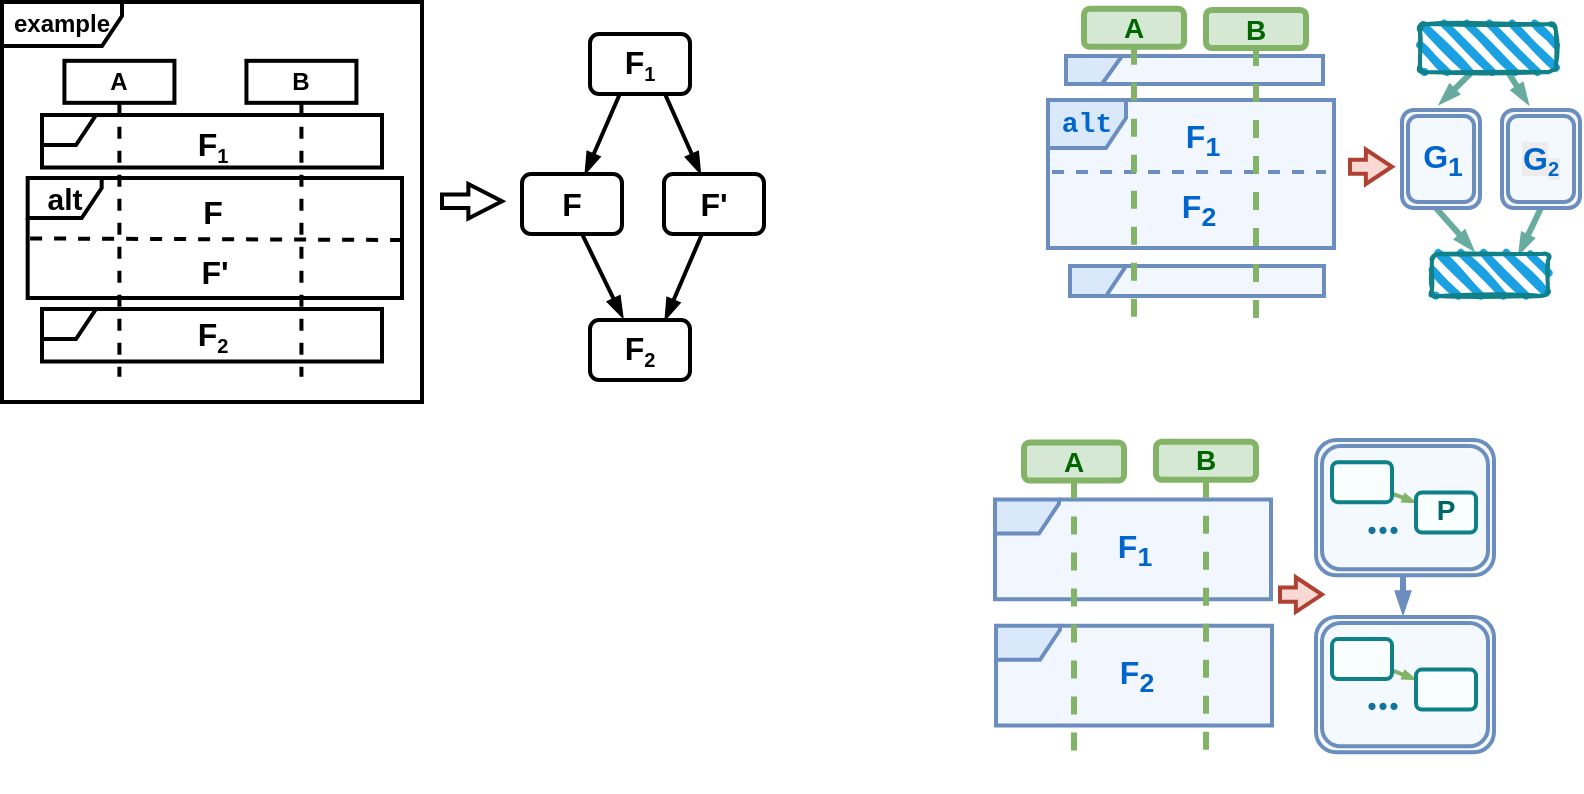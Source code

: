 <mxfile version="27.0.6">
  <diagram name="第 1 页" id="J42jCB9UJMY3eW4XFR9J">
    <mxGraphModel dx="1165" dy="718" grid="0" gridSize="10" guides="1" tooltips="1" connect="1" arrows="1" fold="1" page="1" pageScale="1" pageWidth="1169" pageHeight="1654" math="0" shadow="0">
      <root>
        <mxCell id="0" />
        <mxCell id="1" parent="0" />
        <mxCell id="jmN3flxoSIEHDAtT39DZ-45" style="rounded=0;orthogonalLoop=1;jettySize=auto;html=1;exitX=0.297;exitY=1.004;exitDx=0;exitDy=0;endArrow=blockThin;endFill=1;fontStyle=1;strokeWidth=2;exitPerimeter=0;" parent="1" source="jmN3flxoSIEHDAtT39DZ-205" target="jmN3flxoSIEHDAtT39DZ-18" edge="1">
          <mxGeometry relative="1" as="geometry">
            <mxPoint x="346.444" y="83.556" as="sourcePoint" />
          </mxGeometry>
        </mxCell>
        <mxCell id="jmN3flxoSIEHDAtT39DZ-46" style="rounded=0;orthogonalLoop=1;jettySize=auto;html=1;exitX=0.75;exitY=1;exitDx=0;exitDy=0;endArrow=blockThin;endFill=1;fontStyle=1;strokeWidth=2;" parent="1" source="jmN3flxoSIEHDAtT39DZ-205" target="jmN3flxoSIEHDAtT39DZ-19" edge="1">
          <mxGeometry relative="1" as="geometry">
            <mxPoint x="377.556" y="83.556" as="sourcePoint" />
          </mxGeometry>
        </mxCell>
        <mxCell id="jmN3flxoSIEHDAtT39DZ-48" style="rounded=0;orthogonalLoop=1;jettySize=auto;html=1;exitX=0.605;exitY=1.016;exitDx=0;exitDy=0;exitPerimeter=0;endArrow=blockThin;endFill=1;fontStyle=1;strokeWidth=2;entryX=0.331;entryY=-0.03;entryDx=0;entryDy=0;entryPerimeter=0;" parent="1" source="jmN3flxoSIEHDAtT39DZ-18" target="jmN3flxoSIEHDAtT39DZ-206" edge="1">
          <mxGeometry relative="1" as="geometry">
            <mxPoint x="335" y="173" as="sourcePoint" />
            <mxPoint x="350" y="243" as="targetPoint" />
          </mxGeometry>
        </mxCell>
        <mxCell id="jmN3flxoSIEHDAtT39DZ-18" value="&lt;span style=&quot;font-size: 16px; text-wrap: nowrap;&quot;&gt;F&lt;/span&gt;" style="rounded=1;whiteSpace=wrap;html=1;fontStyle=1;strokeWidth=2;" parent="1" vertex="1">
          <mxGeometry x="300" y="146" width="50" height="30" as="geometry" />
        </mxCell>
        <mxCell id="jmN3flxoSIEHDAtT39DZ-19" value="&lt;span style=&quot;font-size: 16px;&quot;&gt;F&#39;&lt;/span&gt;" style="rounded=1;whiteSpace=wrap;html=1;fontStyle=1;strokeWidth=2;" parent="1" vertex="1">
          <mxGeometry x="371" y="146" width="50" height="30" as="geometry" />
        </mxCell>
        <mxCell id="jmN3flxoSIEHDAtT39DZ-49" style="rounded=0;orthogonalLoop=1;jettySize=auto;html=1;entryX=0.75;entryY=0;entryDx=0;entryDy=0;endArrow=blockThin;endFill=1;fontStyle=1;strokeWidth=2;" parent="1" target="jmN3flxoSIEHDAtT39DZ-206" edge="1">
          <mxGeometry relative="1" as="geometry">
            <mxPoint x="390" y="176" as="sourcePoint" />
            <mxPoint x="375.012" y="242.276" as="targetPoint" />
          </mxGeometry>
        </mxCell>
        <mxCell id="jmN3flxoSIEHDAtT39DZ-205" value="&lt;span style=&quot;text-wrap: nowrap; font-size: 16px;&quot;&gt;F&lt;/span&gt;&lt;sub style=&quot;text-wrap: nowrap;&quot;&gt;1&lt;/sub&gt;" style="rounded=1;whiteSpace=wrap;html=1;fontStyle=1;strokeWidth=2;" parent="1" vertex="1">
          <mxGeometry x="334" y="76" width="50" height="30" as="geometry" />
        </mxCell>
        <mxCell id="jmN3flxoSIEHDAtT39DZ-206" value="&lt;span style=&quot;font-size: 16px;&quot;&gt;F&lt;/span&gt;&lt;sub&gt;2&lt;/sub&gt;" style="rounded=1;whiteSpace=wrap;html=1;fontStyle=1;strokeWidth=2;" parent="1" vertex="1">
          <mxGeometry x="334" y="219" width="50" height="30" as="geometry" />
        </mxCell>
        <mxCell id="jmN3flxoSIEHDAtT39DZ-207" value="" style="html=1;shadow=0;dashed=0;align=center;verticalAlign=middle;shape=mxgraph.arrows2.arrow;dy=0.61;dx=16.82;notch=0;strokeWidth=2;" parent="1" vertex="1">
          <mxGeometry x="260" y="151" width="30" height="17.25" as="geometry" />
        </mxCell>
        <mxCell id="jmN3flxoSIEHDAtT39DZ-208" value="" style="group" parent="1" vertex="1" connectable="0">
          <mxGeometry x="40" y="60" width="210" height="200" as="geometry" />
        </mxCell>
        <mxCell id="jmN3flxoSIEHDAtT39DZ-1" value="A" style="shape=umlLifeline;perimeter=lifelinePerimeter;whiteSpace=wrap;html=1;container=0;dropTarget=0;collapsible=0;recursiveResize=0;outlineConnect=0;portConstraint=eastwest;newEdgeStyle={&quot;curved&quot;:0,&quot;rounded&quot;:0};size=21;fontStyle=1;strokeWidth=2;" parent="jmN3flxoSIEHDAtT39DZ-208" vertex="1">
          <mxGeometry x="31.214" y="29.408" width="55" height="158" as="geometry" />
        </mxCell>
        <mxCell id="jmN3flxoSIEHDAtT39DZ-3" value="&lt;font style=&quot;font-size: 15px;&quot;&gt;alt&lt;/font&gt;" style="shape=umlFrame;whiteSpace=wrap;html=1;pointerEvents=0;width=37;height=20;container=0;fontStyle=1;strokeWidth=2;" parent="jmN3flxoSIEHDAtT39DZ-208" vertex="1">
          <mxGeometry x="12.84" y="88" width="187.16" height="60" as="geometry" />
        </mxCell>
        <mxCell id="jmN3flxoSIEHDAtT39DZ-4" value="example" style="shape=umlFrame;whiteSpace=wrap;html=1;pointerEvents=0;width=60;height=22;container=0;fontStyle=1;strokeWidth=2;" parent="jmN3flxoSIEHDAtT39DZ-208" vertex="1">
          <mxGeometry width="210" height="200" as="geometry" />
        </mxCell>
        <mxCell id="jmN3flxoSIEHDAtT39DZ-8" value="&lt;span style=&quot;font-size: 16px;&quot;&gt;F&#39;&lt;/span&gt;" style="text;html=1;align=center;verticalAlign=middle;resizable=0;points=[];autosize=1;strokeColor=none;fillColor=none;container=0;fontStyle=1;strokeWidth=2;" parent="jmN3flxoSIEHDAtT39DZ-208" vertex="1">
          <mxGeometry x="86.419" y="119.997" width="40" height="30" as="geometry" />
        </mxCell>
        <mxCell id="jmN3flxoSIEHDAtT39DZ-9" value="&lt;span style=&quot;font-size: 16px;&quot;&gt;F&lt;/span&gt;" style="text;html=1;align=center;verticalAlign=middle;resizable=0;points=[];autosize=1;strokeColor=none;fillColor=none;container=0;fontStyle=1;strokeWidth=2;" parent="jmN3flxoSIEHDAtT39DZ-208" vertex="1">
          <mxGeometry x="90.002" y="89.999" width="30" height="30" as="geometry" />
        </mxCell>
        <mxCell id="jmN3flxoSIEHDAtT39DZ-15" value="" style="endArrow=none;dashed=1;html=1;rounded=0;entryX=1.005;entryY=0.536;entryDx=0;entryDy=0;entryPerimeter=0;fontStyle=1;strokeWidth=2;" parent="jmN3flxoSIEHDAtT39DZ-208" edge="1">
          <mxGeometry width="50" height="50" relative="1" as="geometry">
            <mxPoint x="14.06" y="118.22" as="sourcePoint" />
            <mxPoint x="200.001" y="118.996" as="targetPoint" />
            <Array as="points" />
          </mxGeometry>
        </mxCell>
        <mxCell id="jmN3flxoSIEHDAtT39DZ-63" value="B" style="shape=umlLifeline;perimeter=lifelinePerimeter;whiteSpace=wrap;html=1;container=0;dropTarget=0;collapsible=0;recursiveResize=0;outlineConnect=0;portConstraint=eastwest;newEdgeStyle={&quot;curved&quot;:0,&quot;rounded&quot;:0};size=21;fontStyle=1;strokeWidth=2;" parent="jmN3flxoSIEHDAtT39DZ-208" vertex="1">
          <mxGeometry x="122.214" y="29.408" width="55" height="158" as="geometry" />
        </mxCell>
        <mxCell id="jmN3flxoSIEHDAtT39DZ-197" value="" style="shape=umlFrame;whiteSpace=wrap;html=1;pointerEvents=0;width=27;height=15;fontStyle=1;strokeWidth=2;container=0;" parent="jmN3flxoSIEHDAtT39DZ-208" vertex="1">
          <mxGeometry x="20" y="56.5" width="170" height="26.25" as="geometry" />
        </mxCell>
        <mxCell id="jmN3flxoSIEHDAtT39DZ-198" value="&lt;span style=&quot;font-size: 16px;&quot;&gt;F&lt;/span&gt;&lt;sub&gt;1&lt;/sub&gt;" style="text;html=1;align=center;verticalAlign=middle;resizable=0;points=[];autosize=1;strokeColor=none;fillColor=none;fontStyle=1;strokeWidth=2;container=0;" parent="jmN3flxoSIEHDAtT39DZ-208" vertex="1">
          <mxGeometry x="85.003" y="56.5" width="40" height="30" as="geometry" />
        </mxCell>
        <mxCell id="jmN3flxoSIEHDAtT39DZ-203" value="" style="shape=umlFrame;whiteSpace=wrap;html=1;pointerEvents=0;width=27;height=15;fontStyle=1;strokeWidth=2;container=0;" parent="jmN3flxoSIEHDAtT39DZ-208" vertex="1">
          <mxGeometry x="20" y="153.5" width="170" height="26.25" as="geometry" />
        </mxCell>
        <mxCell id="jmN3flxoSIEHDAtT39DZ-204" value="&lt;span style=&quot;text-wrap: wrap; font-size: 16px;&quot;&gt;F&lt;/span&gt;&lt;sub style=&quot;text-wrap: wrap;&quot;&gt;2&lt;/sub&gt;" style="text;html=1;align=center;verticalAlign=middle;resizable=0;points=[];autosize=1;strokeColor=none;fillColor=none;fontStyle=1;strokeWidth=2;container=0;" parent="jmN3flxoSIEHDAtT39DZ-208" vertex="1">
          <mxGeometry x="85.0" y="151.5" width="40" height="30" as="geometry" />
        </mxCell>
        <mxCell id="V5-fCThoaU2yFLuAPiFI-210" style="rounded=0;orthogonalLoop=1;jettySize=auto;html=1;strokeColor=light-dark(#67AB9F,#EDEDED);endArrow=blockThin;endFill=1;endSize=3;strokeWidth=3;exitX=0.649;exitY=1.013;exitDx=0;exitDy=0;exitPerimeter=0;entryX=0.154;entryY=-0.021;entryDx=0;entryDy=0;entryPerimeter=0;" parent="1" source="V5-fCThoaU2yFLuAPiFI-213" edge="1">
          <mxGeometry relative="1" as="geometry">
            <mxPoint x="796" y="105.01" as="sourcePoint" />
            <mxPoint x="803.117" y="110.99" as="targetPoint" />
          </mxGeometry>
        </mxCell>
        <mxCell id="V5-fCThoaU2yFLuAPiFI-211" style="rounded=0;orthogonalLoop=1;jettySize=auto;html=1;strokeWidth=3;endArrow=none;endFill=0;endSize=3;strokeColor=light-dark(#68ab9f, #ededed);entryX=0.5;entryY=1;entryDx=0;entryDy=0;startSize=3;startArrow=blockThin;startFill=1;exitX=0.75;exitY=0;exitDx=0;exitDy=0;" parent="1" target="GaHzpM4fAptvl9YNOWmT-26" edge="1" source="V5-fCThoaU2yFLuAPiFI-215">
          <mxGeometry relative="1" as="geometry">
            <mxPoint x="803.75" y="184.16" as="sourcePoint" />
            <mxPoint x="820.667" y="164.82" as="targetPoint" />
          </mxGeometry>
        </mxCell>
        <mxCell id="V5-fCThoaU2yFLuAPiFI-212" style="rounded=0;orthogonalLoop=1;jettySize=auto;html=1;strokeColor=light-dark(#67AB9F,#EDEDED);endArrow=blockThin;endFill=1;endSize=3;strokeWidth=3;exitX=0.348;exitY=1.005;exitDx=0;exitDy=0;exitPerimeter=0;entryX=0.636;entryY=-0.016;entryDx=0;entryDy=0;entryPerimeter=0;" parent="1" edge="1">
          <mxGeometry relative="1" as="geometry">
            <mxPoint x="775.84" y="94.15" as="sourcePoint" />
            <mxPoint x="758.88" y="110.921" as="targetPoint" />
          </mxGeometry>
        </mxCell>
        <mxCell id="V5-fCThoaU2yFLuAPiFI-213" value="" style="rounded=1;whiteSpace=wrap;html=1;strokeWidth=2;fillWeight=4;hachureGap=8;hachureAngle=45;fillColor=#1ba1e2;sketch=1;strokeColor=light-dark(#108089, #ededed);" parent="1" vertex="1">
          <mxGeometry x="749" y="71.01" width="68" height="24" as="geometry" />
        </mxCell>
        <mxCell id="V5-fCThoaU2yFLuAPiFI-214" style="rounded=0;orthogonalLoop=1;jettySize=auto;html=1;strokeWidth=3;endArrow=none;endFill=0;endSize=3;strokeColor=light-dark(#68ab9f, #ededed);startSize=3;startArrow=blockThin;startFill=1;entryX=0.75;entryY=1;entryDx=0;entryDy=0;" parent="1" edge="1">
          <mxGeometry relative="1" as="geometry">
            <mxPoint x="757" y="163.0" as="targetPoint" />
            <mxPoint x="775.75" y="184.16" as="sourcePoint" />
          </mxGeometry>
        </mxCell>
        <mxCell id="V5-fCThoaU2yFLuAPiFI-215" value="" style="rounded=1;whiteSpace=wrap;html=1;strokeWidth=2;fillWeight=4;hachureGap=8;hachureAngle=45;fillColor=#1ba1e2;sketch=1;strokeColor=light-dark(#108089, #ededed);" parent="1" vertex="1">
          <mxGeometry x="755" y="186" width="58" height="21" as="geometry" />
        </mxCell>
        <mxCell id="V5-fCThoaU2yFLuAPiFI-234" value="" style="group" parent="1" vertex="1" connectable="0">
          <mxGeometry x="538" y="64" width="186" height="175.42" as="geometry" />
        </mxCell>
        <mxCell id="V5-fCThoaU2yFLuAPiFI-235" value="" style="shape=umlFrame;whiteSpace=wrap;html=1;pointerEvents=0;width=28;height=15;fillColor=#dae8fc;strokeColor=#6c8ebf;fillStyle=auto;shadow=0;strokeWidth=2;swimlaneFillColor=light-dark(#F2F7FF,#002813);" parent="V5-fCThoaU2yFLuAPiFI-234" vertex="1">
          <mxGeometry x="36" y="128.0" width="127" height="15.0" as="geometry" />
        </mxCell>
        <mxCell id="V5-fCThoaU2yFLuAPiFI-205" value="" style="group" parent="V5-fCThoaU2yFLuAPiFI-234" vertex="1" connectable="0">
          <mxGeometry x="16" y="42.0" width="169" height="82.62" as="geometry" />
        </mxCell>
        <mxCell id="V5-fCThoaU2yFLuAPiFI-206" value="&lt;font face=&quot;Courier New&quot; style=&quot;color: light-dark(rgb(0, 103, 204), rgb(237, 237, 237)); font-size: 14px;&quot;&gt;&lt;b style=&quot;&quot;&gt;alt&lt;/b&gt;&lt;/font&gt;" style="shape=umlFrame;whiteSpace=wrap;html=1;pointerEvents=0;width=39;height=24;fillColor=#dae8fc;strokeColor=#6c8ebf;fillStyle=auto;shadow=0;strokeWidth=2;swimlaneFillColor=light-dark(#F2F7FF,#002813);" parent="V5-fCThoaU2yFLuAPiFI-205" vertex="1">
          <mxGeometry x="9" y="3.0" width="143" height="74.0" as="geometry" />
        </mxCell>
        <mxCell id="V5-fCThoaU2yFLuAPiFI-207" value="&lt;span style=&quot;font-size: 16px;&quot;&gt;&lt;font style=&quot;color: rgb(0, 102, 204);&quot;&gt;F&lt;sub style=&quot;&quot;&gt;1&lt;/sub&gt;&lt;/font&gt;&lt;/span&gt;" style="text;html=1;align=center;verticalAlign=middle;resizable=0;points=[];autosize=1;strokeColor=none;fillColor=none;fontStyle=1;strokeWidth=2;container=0;" parent="V5-fCThoaU2yFLuAPiFI-205" vertex="1">
          <mxGeometry x="68.995" y="5.896" width="35" height="34" as="geometry" />
        </mxCell>
        <mxCell id="V5-fCThoaU2yFLuAPiFI-208" value="" style="endArrow=none;dashed=1;html=1;rounded=0;fontStyle=1;strokeWidth=2;strokeColor=light-dark(#6c8ebf, #ededed);" parent="V5-fCThoaU2yFLuAPiFI-205" edge="1">
          <mxGeometry width="50" height="50" relative="1" as="geometry">
            <mxPoint x="11" y="39.0" as="sourcePoint" />
            <mxPoint x="148" y="39.0" as="targetPoint" />
            <Array as="points" />
          </mxGeometry>
        </mxCell>
        <mxCell id="V5-fCThoaU2yFLuAPiFI-209" value="&lt;span style=&quot;font-size: 16px;&quot;&gt;&lt;font style=&quot;color: rgb(0, 102, 204);&quot;&gt;F&lt;sub style=&quot;&quot;&gt;2&lt;/sub&gt;&lt;/font&gt;&lt;/span&gt;" style="text;html=1;align=center;verticalAlign=middle;resizable=0;points=[];autosize=1;strokeColor=none;fillColor=none;fontStyle=1;strokeWidth=2;container=0;" parent="V5-fCThoaU2yFLuAPiFI-205" vertex="1">
          <mxGeometry x="66.933" y="41.466" width="35" height="34" as="geometry" />
        </mxCell>
        <mxCell id="V5-fCThoaU2yFLuAPiFI-236" value="" style="shape=umlFrame;whiteSpace=wrap;html=1;pointerEvents=0;width=28;height=15;fillColor=#dae8fc;strokeColor=#6c8ebf;fillStyle=auto;shadow=0;strokeWidth=2;swimlaneFillColor=light-dark(#F2F7FF,#002813);" parent="V5-fCThoaU2yFLuAPiFI-234" vertex="1">
          <mxGeometry x="34" y="23.0" width="128.5" height="14.0" as="geometry" />
        </mxCell>
        <mxCell id="V5-fCThoaU2yFLuAPiFI-237" value="&lt;font face=&quot;Helvetica&quot; style=&quot;color: rgb(0, 102, 0); font-size: 14px;&quot;&gt;&lt;b style=&quot;&quot;&gt;A&lt;/b&gt;&lt;/font&gt;" style="shape=umlLifeline;perimeter=lifelinePerimeter;whiteSpace=wrap;html=1;container=1;dropTarget=0;collapsible=0;recursiveResize=0;outlineConnect=0;portConstraint=eastwest;newEdgeStyle={&quot;curved&quot;:0,&quot;rounded&quot;:0};size=19;fillColor=#d5e8d4;strokeColor=#82b366;strokeWidth=3;rounded=1;shadow=0;" parent="V5-fCThoaU2yFLuAPiFI-234" vertex="1">
          <mxGeometry x="43" y="-0.58" width="50" height="157" as="geometry" />
        </mxCell>
        <mxCell id="V5-fCThoaU2yFLuAPiFI-238" value="&lt;font face=&quot;Helvetica&quot; style=&quot;color: rgb(0, 102, 0); font-size: 14px;&quot;&gt;&lt;b style=&quot;&quot;&gt;B&lt;/b&gt;&lt;/font&gt;" style="shape=umlLifeline;perimeter=lifelinePerimeter;whiteSpace=wrap;html=1;container=1;dropTarget=0;collapsible=0;recursiveResize=0;outlineConnect=0;portConstraint=eastwest;newEdgeStyle={&quot;curved&quot;:0,&quot;rounded&quot;:0};size=19;fillColor=#d5e8d4;strokeColor=#82b366;strokeWidth=3;rounded=1;shadow=0;" parent="V5-fCThoaU2yFLuAPiFI-234" vertex="1">
          <mxGeometry x="104" width="50" height="157.0" as="geometry" />
        </mxCell>
        <mxCell id="V5-fCThoaU2yFLuAPiFI-239" value="" style="html=1;shadow=0;dashed=0;align=center;verticalAlign=middle;shape=mxgraph.arrows2.arrow;dy=0.59;dx=13.07;notch=0;strokeWidth=2;fillColor=#fad9d5;strokeColor=#ae4132;" parent="1" vertex="1">
          <mxGeometry x="714" y="133.75" width="21" height="17.25" as="geometry" />
        </mxCell>
        <mxCell id="GaHzpM4fAptvl9YNOWmT-1" value="" style="edgeStyle=orthogonalEdgeStyle;rounded=0;orthogonalLoop=1;jettySize=auto;html=1;exitX=0.75;exitY=1;exitDx=0;exitDy=0;entryX=0.5;entryY=0;entryDx=0;entryDy=0;endArrow=blockThin;endFill=1;strokeWidth=3;strokeColor=light-dark(#6c8ebf, #EDEDED);endSize=4;" edge="1" parent="1">
          <mxGeometry relative="1" as="geometry">
            <mxPoint x="739" y="338.78" as="sourcePoint" />
            <mxPoint x="740.5" y="365.96" as="targetPoint" />
          </mxGeometry>
        </mxCell>
        <mxCell id="GaHzpM4fAptvl9YNOWmT-2" value="" style="html=1;shadow=0;dashed=0;align=center;verticalAlign=middle;shape=mxgraph.arrows2.arrow;dy=0.59;dx=13.07;notch=0;strokeWidth=2;fillColor=#fad9d5;strokeColor=#ae4132;" vertex="1" parent="1">
          <mxGeometry x="679" y="347.66" width="21" height="17.25" as="geometry" />
        </mxCell>
        <mxCell id="GaHzpM4fAptvl9YNOWmT-3" value="" style="shape=ext;double=1;rounded=1;whiteSpace=wrap;html=1;fillColor=#F4F9FF;strokeColor=#6c8ebf;strokeWidth=2;" vertex="1" parent="1">
          <mxGeometry x="697" y="279" width="89" height="67.66" as="geometry" />
        </mxCell>
        <mxCell id="GaHzpM4fAptvl9YNOWmT-4" style="rounded=0;orthogonalLoop=1;jettySize=auto;html=1;entryX=0;entryY=0.25;entryDx=0;entryDy=0;endArrow=blockThin;endFill=1;strokeWidth=2;endSize=2;strokeColor=light-dark(#82b366, #319eff);" edge="1" parent="1" source="GaHzpM4fAptvl9YNOWmT-6" target="GaHzpM4fAptvl9YNOWmT-7">
          <mxGeometry relative="1" as="geometry">
            <mxPoint x="730" y="327.85" as="targetPoint" />
          </mxGeometry>
        </mxCell>
        <mxCell id="GaHzpM4fAptvl9YNOWmT-5" value="&lt;b&gt;&lt;font style=&quot;font-size: 22px;&quot; face=&quot;Comic Sans MS&quot;&gt;...&lt;/font&gt;&lt;/b&gt;" style="text;html=1;align=center;verticalAlign=middle;resizable=0;points=[];autosize=1;strokeColor=none;fillColor=none;fontColor=light-dark(#12739e, #ededed);" vertex="1" parent="1">
          <mxGeometry x="706.499" y="300.002" width="47" height="38" as="geometry" />
        </mxCell>
        <mxCell id="GaHzpM4fAptvl9YNOWmT-6" value="" style="rounded=1;whiteSpace=wrap;html=1;verticalAlign=bottom;fontStyle=1;strokeWidth=2;fillColor=light-dark(#f8fffe, #103c3f);strokeColor=#0e8088;" vertex="1" parent="1">
          <mxGeometry x="705" y="290.08" width="30" height="20" as="geometry" />
        </mxCell>
        <mxCell id="GaHzpM4fAptvl9YNOWmT-7" value="&lt;font style=&quot;color: rgb(0, 102, 102); font-size: 14px;&quot;&gt;P&lt;/font&gt;&lt;span style=&quot;font-size: 8.333px;&quot;&gt;&lt;/span&gt;" style="rounded=1;whiteSpace=wrap;html=1;verticalAlign=bottom;fontStyle=1;strokeWidth=2;fillColor=light-dark(#f8fffe, #103c3f);strokeColor=#0e8088;" vertex="1" parent="1">
          <mxGeometry x="747" y="305.31" width="30" height="20" as="geometry" />
        </mxCell>
        <mxCell id="GaHzpM4fAptvl9YNOWmT-8" value="" style="group" vertex="1" connectable="0" parent="1">
          <mxGeometry x="518" y="279.88" width="175" height="175" as="geometry" />
        </mxCell>
        <mxCell id="GaHzpM4fAptvl9YNOWmT-9" value="" style="shape=umlFrame;whiteSpace=wrap;html=1;pointerEvents=0;width=32;height=17;fillColor=#dae8fc;strokeColor=#6c8ebf;fillStyle=auto;shadow=0;strokeWidth=2;swimlaneFillColor=light-dark(#F2F7FF,#002813);" vertex="1" parent="GaHzpM4fAptvl9YNOWmT-8">
          <mxGeometry x="19" y="92" width="138" height="49.88" as="geometry" />
        </mxCell>
        <mxCell id="GaHzpM4fAptvl9YNOWmT-10" value="" style="shape=umlFrame;whiteSpace=wrap;html=1;pointerEvents=0;width=32;height=17;fillColor=#dae8fc;strokeColor=#6c8ebf;fillStyle=auto;shadow=0;strokeWidth=2;swimlaneFillColor=light-dark(#F2F7FF,#002813);" vertex="1" parent="GaHzpM4fAptvl9YNOWmT-8">
          <mxGeometry x="18.5" y="28.88" width="138" height="49.88" as="geometry" />
        </mxCell>
        <mxCell id="GaHzpM4fAptvl9YNOWmT-11" value="&lt;font face=&quot;Helvetica&quot; style=&quot;color: rgb(0, 102, 0); font-size: 14px;&quot;&gt;&lt;b style=&quot;&quot;&gt;A&lt;/b&gt;&lt;/font&gt;" style="shape=umlLifeline;perimeter=lifelinePerimeter;whiteSpace=wrap;html=1;container=1;dropTarget=0;collapsible=0;recursiveResize=0;outlineConnect=0;portConstraint=eastwest;newEdgeStyle={&quot;curved&quot;:0,&quot;rounded&quot;:0};size=19;fillColor=#d5e8d4;strokeColor=#82b366;strokeWidth=3;rounded=1;shadow=0;" vertex="1" parent="GaHzpM4fAptvl9YNOWmT-8">
          <mxGeometry x="33" y="0.419" width="50" height="161" as="geometry" />
        </mxCell>
        <mxCell id="GaHzpM4fAptvl9YNOWmT-12" value="&lt;font face=&quot;Helvetica&quot; style=&quot;color: rgb(0, 102, 0); font-size: 14px;&quot;&gt;&lt;b style=&quot;&quot;&gt;B&lt;/b&gt;&lt;/font&gt;" style="shape=umlLifeline;perimeter=lifelinePerimeter;whiteSpace=wrap;html=1;container=1;dropTarget=0;collapsible=0;recursiveResize=0;outlineConnect=0;portConstraint=eastwest;newEdgeStyle={&quot;curved&quot;:0,&quot;rounded&quot;:0};size=19;fillColor=#d5e8d4;strokeColor=#82b366;strokeWidth=3;rounded=1;shadow=0;" vertex="1" parent="GaHzpM4fAptvl9YNOWmT-8">
          <mxGeometry x="99" width="50" height="158" as="geometry" />
        </mxCell>
        <mxCell id="GaHzpM4fAptvl9YNOWmT-13" value="&lt;span style=&quot;font-size: 16px;&quot;&gt;&lt;font style=&quot;color: rgb(0, 102, 204);&quot;&gt;F&lt;sub style=&quot;&quot;&gt;1&lt;/sub&gt;&lt;/font&gt;&lt;/span&gt;" style="text;html=1;align=center;verticalAlign=middle;resizable=0;points=[];autosize=1;strokeColor=none;fillColor=none;fontStyle=1;strokeWidth=2;container=0;" vertex="1" parent="GaHzpM4fAptvl9YNOWmT-8">
          <mxGeometry x="70" y="36.817" width="35" height="34" as="geometry" />
        </mxCell>
        <mxCell id="GaHzpM4fAptvl9YNOWmT-14" value="&lt;span style=&quot;font-size: 16px;&quot;&gt;&lt;font style=&quot;color: rgb(0, 102, 204);&quot;&gt;F&lt;sub style=&quot;&quot;&gt;2&lt;/sub&gt;&lt;/font&gt;&lt;/span&gt;" style="text;html=1;align=center;verticalAlign=middle;resizable=0;points=[];autosize=1;strokeColor=none;fillColor=none;fontStyle=1;strokeWidth=2;container=0;" vertex="1" parent="GaHzpM4fAptvl9YNOWmT-8">
          <mxGeometry x="68.5" y="96.937" width="40" height="40" as="geometry" />
        </mxCell>
        <mxCell id="GaHzpM4fAptvl9YNOWmT-15" value="" style="shape=ext;double=1;rounded=1;whiteSpace=wrap;html=1;fillColor=#F4F9FF;strokeColor=#6c8ebf;strokeWidth=2;" vertex="1" parent="1">
          <mxGeometry x="697" y="367.46" width="89" height="67.66" as="geometry" />
        </mxCell>
        <mxCell id="GaHzpM4fAptvl9YNOWmT-16" style="rounded=0;orthogonalLoop=1;jettySize=auto;html=1;entryX=0;entryY=0.25;entryDx=0;entryDy=0;endArrow=blockThin;endFill=1;strokeWidth=2;endSize=2;strokeColor=light-dark(#82b366, #319eff);" edge="1" parent="1" source="GaHzpM4fAptvl9YNOWmT-18" target="GaHzpM4fAptvl9YNOWmT-19">
          <mxGeometry relative="1" as="geometry">
            <mxPoint x="730" y="416.31" as="targetPoint" />
          </mxGeometry>
        </mxCell>
        <mxCell id="GaHzpM4fAptvl9YNOWmT-17" value="&lt;b&gt;&lt;font style=&quot;font-size: 22px;&quot; face=&quot;Comic Sans MS&quot;&gt;...&lt;/font&gt;&lt;/b&gt;" style="text;html=1;align=center;verticalAlign=middle;resizable=0;points=[];autosize=1;strokeColor=none;fillColor=none;fontColor=light-dark(#12739e, #ededed);" vertex="1" parent="1">
          <mxGeometry x="706.499" y="388.462" width="47" height="38" as="geometry" />
        </mxCell>
        <mxCell id="GaHzpM4fAptvl9YNOWmT-18" value="" style="rounded=1;whiteSpace=wrap;html=1;verticalAlign=bottom;fontStyle=1;strokeWidth=2;fillColor=light-dark(#f8fffe, #103c3f);strokeColor=#0e8088;" vertex="1" parent="1">
          <mxGeometry x="705" y="378.54" width="30" height="20" as="geometry" />
        </mxCell>
        <mxCell id="GaHzpM4fAptvl9YNOWmT-19" value="" style="rounded=1;whiteSpace=wrap;html=1;verticalAlign=bottom;fontStyle=1;strokeWidth=2;fillColor=light-dark(#f8fffe, #103c3f);strokeColor=#0e8088;" vertex="1" parent="1">
          <mxGeometry x="747" y="393.77" width="30" height="20" as="geometry" />
        </mxCell>
        <mxCell id="GaHzpM4fAptvl9YNOWmT-20" value="" style="shape=ext;double=1;rounded=1;whiteSpace=wrap;html=1;fillColor=#F4F9FF;strokeColor=#6c8ebf;strokeWidth=2;" vertex="1" parent="1">
          <mxGeometry x="740" y="114" width="39" height="49" as="geometry" />
        </mxCell>
        <mxCell id="GaHzpM4fAptvl9YNOWmT-26" value="&lt;span style=&quot;color: rgb(0, 102, 204); font-family: Helvetica; font-size: 16px; font-style: normal; font-variant-ligatures: normal; font-variant-caps: normal; font-weight: 700; letter-spacing: normal; orphans: 2; text-align: center; text-indent: 0px; text-transform: none; widows: 2; word-spacing: 0px; -webkit-text-stroke-width: 0px; white-space: nowrap; background-color: rgb(236, 236, 236); text-decoration-thickness: initial; text-decoration-style: initial; text-decoration-color: initial; float: none; display: inline !important;&quot;&gt;G&lt;/span&gt;&lt;sub style=&quot;forced-color-adjust: none; color: rgb(0, 102, 204); font-family: Helvetica; font-style: normal; font-variant-ligatures: normal; font-variant-caps: normal; font-weight: 700; letter-spacing: normal; orphans: 2; text-align: center; text-indent: 0px; text-transform: none; widows: 2; word-spacing: 0px; -webkit-text-stroke-width: 0px; white-space: nowrap; background-color: rgb(236, 236, 236); text-decoration-thickness: initial; text-decoration-style: initial; text-decoration-color: initial;&quot;&gt;2&lt;/sub&gt;" style="shape=ext;double=1;rounded=1;whiteSpace=wrap;html=1;fillColor=#F4F9FF;strokeColor=#6c8ebf;strokeWidth=2;" vertex="1" parent="1">
          <mxGeometry x="790" y="114" width="39" height="49" as="geometry" />
        </mxCell>
        <mxCell id="GaHzpM4fAptvl9YNOWmT-35" value="&lt;span style=&quot;font-size: 16px;&quot;&gt;&lt;font style=&quot;color: rgb(0, 102, 204);&quot;&gt;G&lt;sub style=&quot;&quot;&gt;1&lt;/sub&gt;&lt;/font&gt;&lt;/span&gt;" style="text;html=1;align=center;verticalAlign=middle;resizable=0;points=[];autosize=1;strokeColor=none;fillColor=none;fontStyle=1;strokeWidth=2;container=0;" vertex="1" parent="1">
          <mxGeometry x="741" y="121.5" width="38" height="34" as="geometry" />
        </mxCell>
      </root>
    </mxGraphModel>
  </diagram>
</mxfile>
